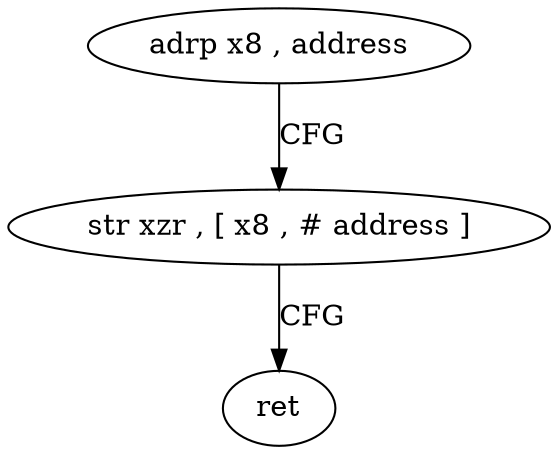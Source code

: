 digraph "func" {
"4242064" [label = "adrp x8 , address" ]
"4242068" [label = "str xzr , [ x8 , # address ]" ]
"4242072" [label = "ret" ]
"4242064" -> "4242068" [ label = "CFG" ]
"4242068" -> "4242072" [ label = "CFG" ]
}
